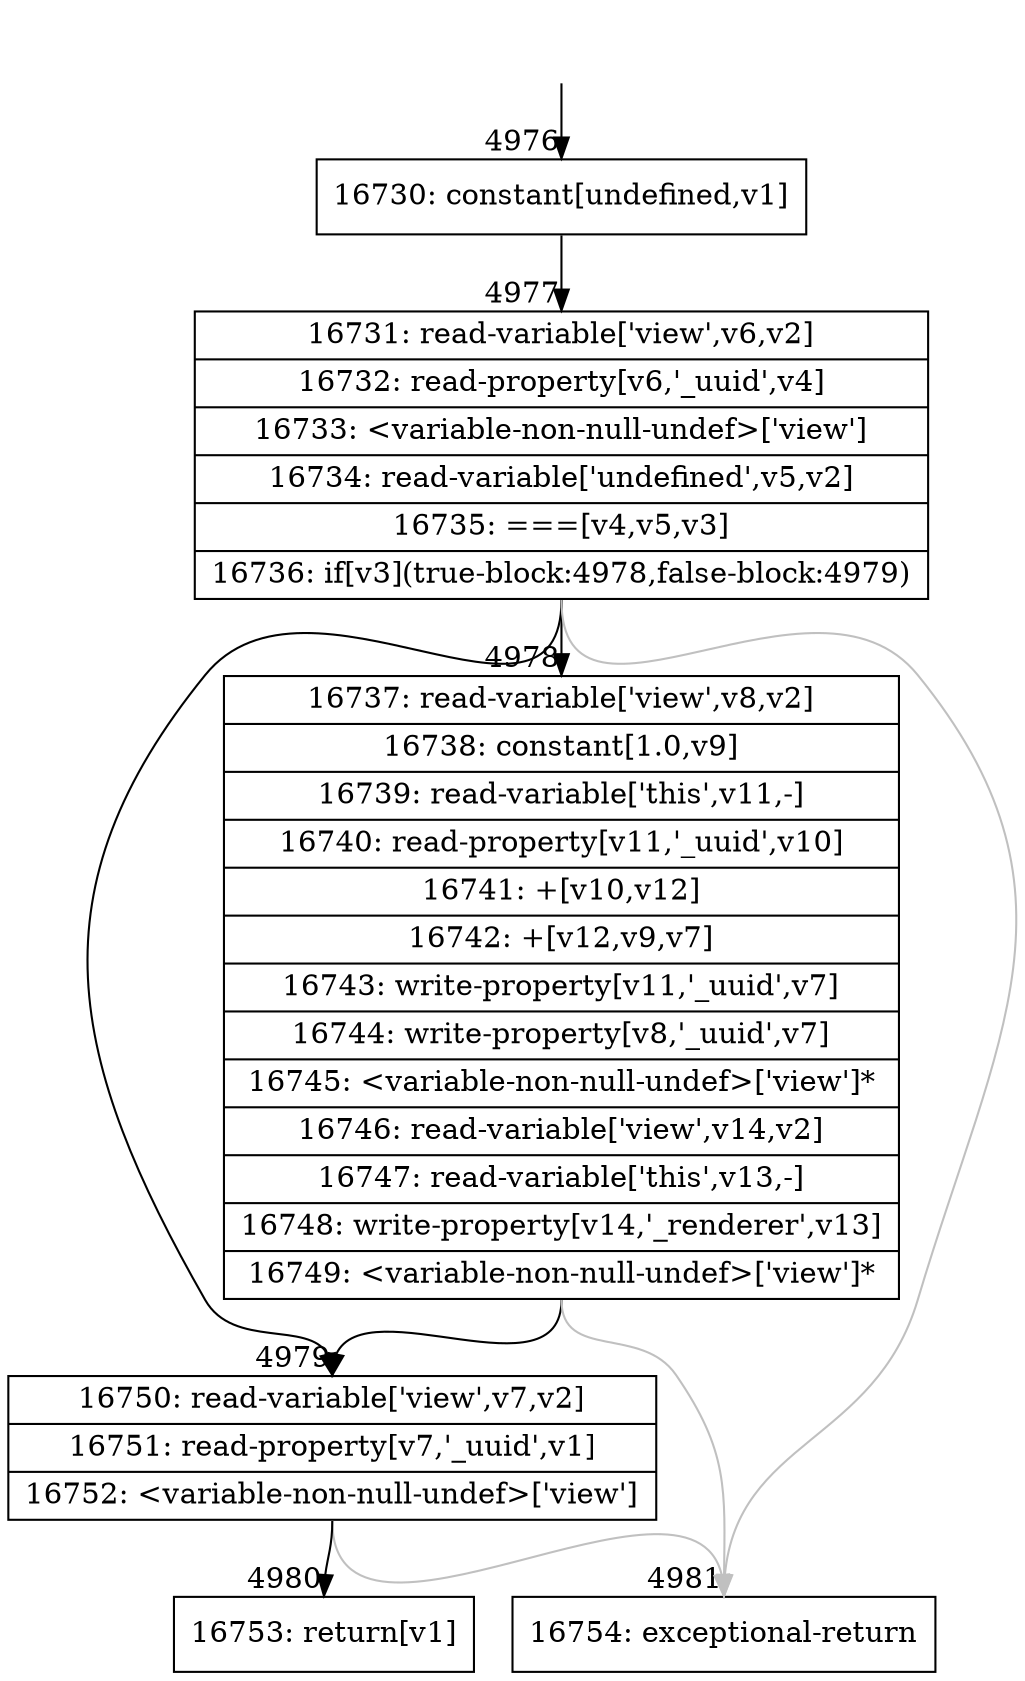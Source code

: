 digraph {
rankdir="TD"
BB_entry392[shape=none,label=""];
BB_entry392 -> BB4976 [tailport=s, headport=n, headlabel="    4976"]
BB4976 [shape=record label="{16730: constant[undefined,v1]}" ] 
BB4976 -> BB4977 [tailport=s, headport=n, headlabel="      4977"]
BB4977 [shape=record label="{16731: read-variable['view',v6,v2]|16732: read-property[v6,'_uuid',v4]|16733: \<variable-non-null-undef\>['view']|16734: read-variable['undefined',v5,v2]|16735: ===[v4,v5,v3]|16736: if[v3](true-block:4978,false-block:4979)}" ] 
BB4977 -> BB4978 [tailport=s, headport=n, headlabel="      4978"]
BB4977 -> BB4979 [tailport=s, headport=n, headlabel="      4979"]
BB4977 -> BB4981 [tailport=s, headport=n, color=gray, headlabel="      4981"]
BB4978 [shape=record label="{16737: read-variable['view',v8,v2]|16738: constant[1.0,v9]|16739: read-variable['this',v11,-]|16740: read-property[v11,'_uuid',v10]|16741: +[v10,v12]|16742: +[v12,v9,v7]|16743: write-property[v11,'_uuid',v7]|16744: write-property[v8,'_uuid',v7]|16745: \<variable-non-null-undef\>['view']*|16746: read-variable['view',v14,v2]|16747: read-variable['this',v13,-]|16748: write-property[v14,'_renderer',v13]|16749: \<variable-non-null-undef\>['view']*}" ] 
BB4978 -> BB4979 [tailport=s, headport=n]
BB4978 -> BB4981 [tailport=s, headport=n, color=gray]
BB4979 [shape=record label="{16750: read-variable['view',v7,v2]|16751: read-property[v7,'_uuid',v1]|16752: \<variable-non-null-undef\>['view']}" ] 
BB4979 -> BB4980 [tailport=s, headport=n, headlabel="      4980"]
BB4979 -> BB4981 [tailport=s, headport=n, color=gray]
BB4980 [shape=record label="{16753: return[v1]}" ] 
BB4981 [shape=record label="{16754: exceptional-return}" ] 
//#$~ 8928
}
